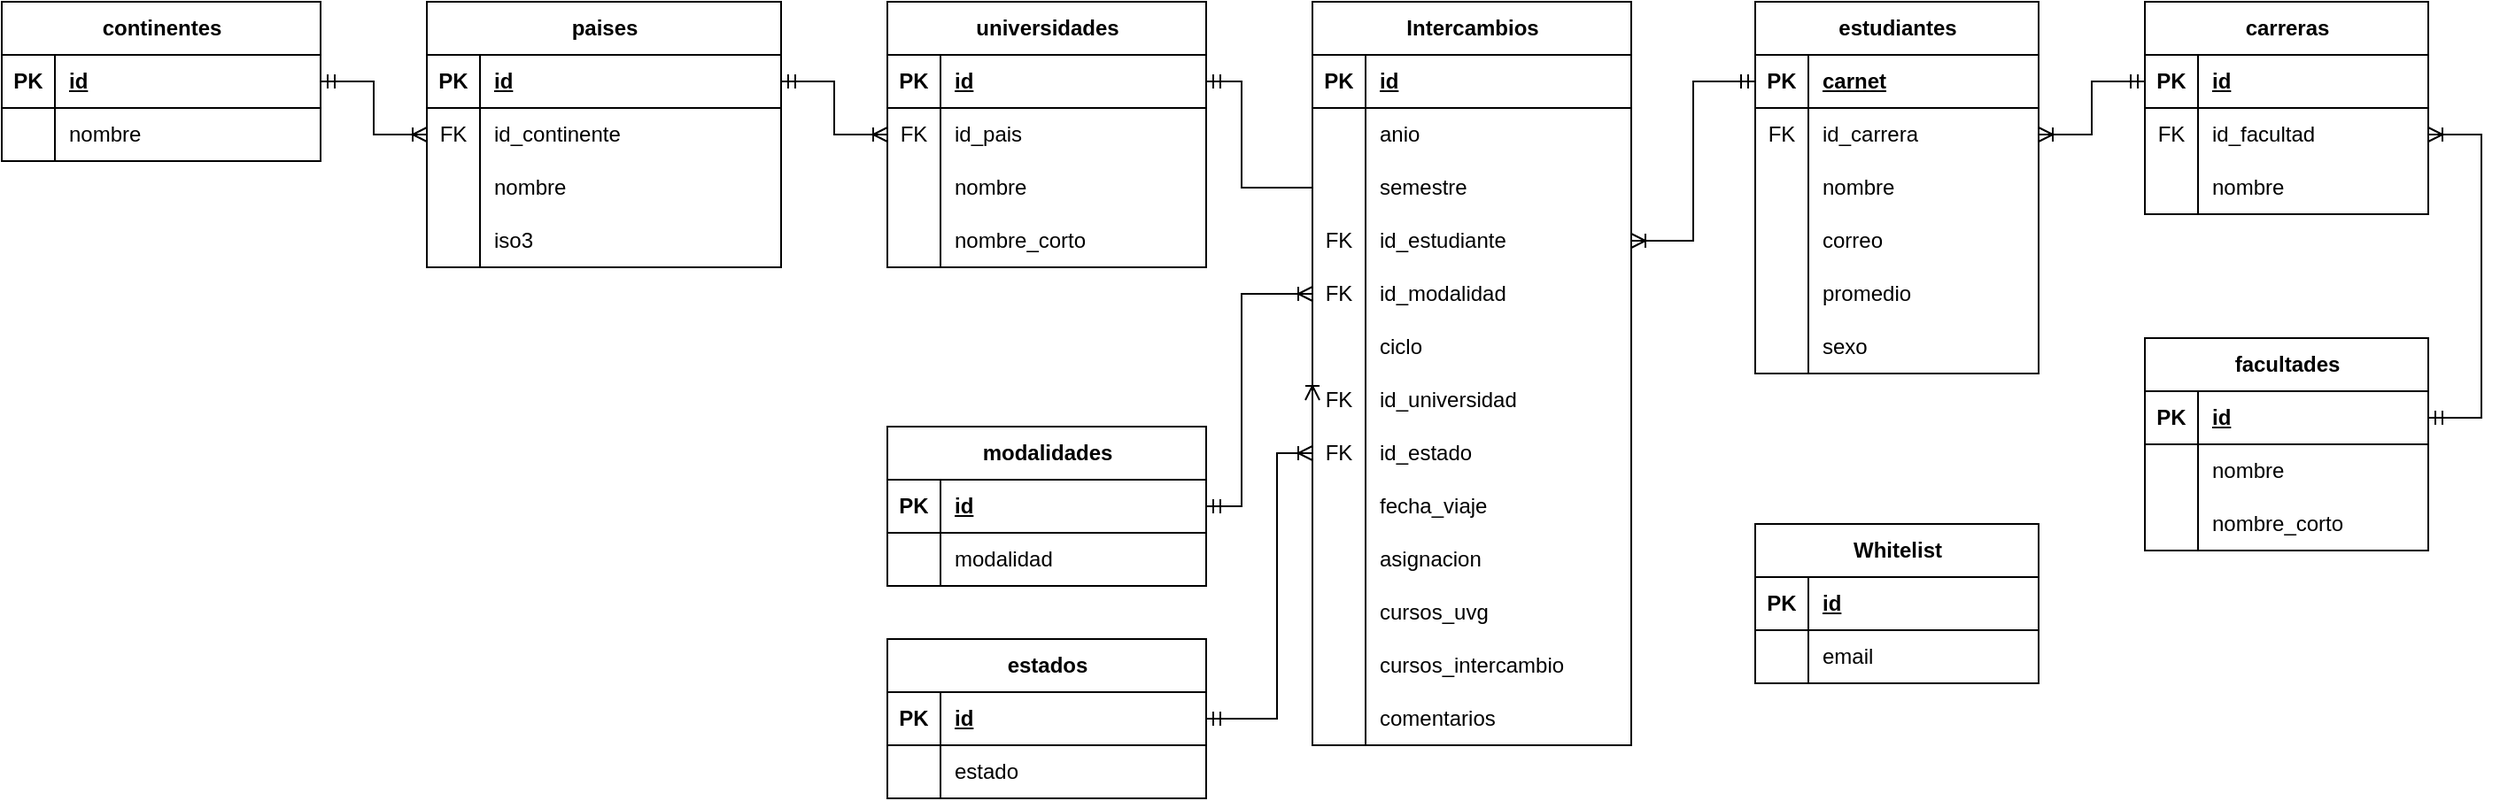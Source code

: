<mxfile version="21.4.0" type="device">
  <diagram name="Page-1" id="utyxypBugzjRF0hpGd2G">
    <mxGraphModel dx="2138" dy="702" grid="1" gridSize="10" guides="1" tooltips="1" connect="1" arrows="1" fold="1" page="1" pageScale="1" pageWidth="827" pageHeight="1169" math="0" shadow="0">
      <root>
        <mxCell id="0" />
        <mxCell id="1" parent="0" />
        <mxCell id="D47rJE5-yh48675zKfKg-1" value="universidades" style="shape=table;startSize=30;container=1;collapsible=1;childLayout=tableLayout;fixedRows=1;rowLines=0;fontStyle=1;align=center;resizeLast=1;html=1;" parent="1" vertex="1">
          <mxGeometry x="360" y="90" width="180" height="150" as="geometry" />
        </mxCell>
        <mxCell id="D47rJE5-yh48675zKfKg-2" value="" style="shape=tableRow;horizontal=0;startSize=0;swimlaneHead=0;swimlaneBody=0;fillColor=none;collapsible=0;dropTarget=0;points=[[0,0.5],[1,0.5]];portConstraint=eastwest;top=0;left=0;right=0;bottom=1;" parent="D47rJE5-yh48675zKfKg-1" vertex="1">
          <mxGeometry y="30" width="180" height="30" as="geometry" />
        </mxCell>
        <mxCell id="D47rJE5-yh48675zKfKg-3" value="PK" style="shape=partialRectangle;connectable=0;fillColor=none;top=0;left=0;bottom=0;right=0;fontStyle=1;overflow=hidden;whiteSpace=wrap;html=1;" parent="D47rJE5-yh48675zKfKg-2" vertex="1">
          <mxGeometry width="30" height="30" as="geometry">
            <mxRectangle width="30" height="30" as="alternateBounds" />
          </mxGeometry>
        </mxCell>
        <mxCell id="D47rJE5-yh48675zKfKg-4" value="id" style="shape=partialRectangle;connectable=0;fillColor=none;top=0;left=0;bottom=0;right=0;align=left;spacingLeft=6;fontStyle=5;overflow=hidden;whiteSpace=wrap;html=1;" parent="D47rJE5-yh48675zKfKg-2" vertex="1">
          <mxGeometry x="30" width="150" height="30" as="geometry">
            <mxRectangle width="150" height="30" as="alternateBounds" />
          </mxGeometry>
        </mxCell>
        <mxCell id="D47rJE5-yh48675zKfKg-5" value="" style="shape=tableRow;horizontal=0;startSize=0;swimlaneHead=0;swimlaneBody=0;fillColor=none;collapsible=0;dropTarget=0;points=[[0,0.5],[1,0.5]];portConstraint=eastwest;top=0;left=0;right=0;bottom=0;" parent="D47rJE5-yh48675zKfKg-1" vertex="1">
          <mxGeometry y="60" width="180" height="30" as="geometry" />
        </mxCell>
        <mxCell id="D47rJE5-yh48675zKfKg-6" value="FK" style="shape=partialRectangle;connectable=0;fillColor=none;top=0;left=0;bottom=0;right=0;editable=1;overflow=hidden;whiteSpace=wrap;html=1;" parent="D47rJE5-yh48675zKfKg-5" vertex="1">
          <mxGeometry width="30" height="30" as="geometry">
            <mxRectangle width="30" height="30" as="alternateBounds" />
          </mxGeometry>
        </mxCell>
        <mxCell id="D47rJE5-yh48675zKfKg-7" value="id_pais" style="shape=partialRectangle;connectable=0;fillColor=none;top=0;left=0;bottom=0;right=0;align=left;spacingLeft=6;overflow=hidden;whiteSpace=wrap;html=1;" parent="D47rJE5-yh48675zKfKg-5" vertex="1">
          <mxGeometry x="30" width="150" height="30" as="geometry">
            <mxRectangle width="150" height="30" as="alternateBounds" />
          </mxGeometry>
        </mxCell>
        <mxCell id="D47rJE5-yh48675zKfKg-8" value="" style="shape=tableRow;horizontal=0;startSize=0;swimlaneHead=0;swimlaneBody=0;fillColor=none;collapsible=0;dropTarget=0;points=[[0,0.5],[1,0.5]];portConstraint=eastwest;top=0;left=0;right=0;bottom=0;" parent="D47rJE5-yh48675zKfKg-1" vertex="1">
          <mxGeometry y="90" width="180" height="30" as="geometry" />
        </mxCell>
        <mxCell id="D47rJE5-yh48675zKfKg-9" value="" style="shape=partialRectangle;connectable=0;fillColor=none;top=0;left=0;bottom=0;right=0;editable=1;overflow=hidden;whiteSpace=wrap;html=1;" parent="D47rJE5-yh48675zKfKg-8" vertex="1">
          <mxGeometry width="30" height="30" as="geometry">
            <mxRectangle width="30" height="30" as="alternateBounds" />
          </mxGeometry>
        </mxCell>
        <mxCell id="D47rJE5-yh48675zKfKg-10" value="nombre" style="shape=partialRectangle;connectable=0;fillColor=none;top=0;left=0;bottom=0;right=0;align=left;spacingLeft=6;overflow=hidden;whiteSpace=wrap;html=1;" parent="D47rJE5-yh48675zKfKg-8" vertex="1">
          <mxGeometry x="30" width="150" height="30" as="geometry">
            <mxRectangle width="150" height="30" as="alternateBounds" />
          </mxGeometry>
        </mxCell>
        <mxCell id="D47rJE5-yh48675zKfKg-127" value="" style="shape=tableRow;horizontal=0;startSize=0;swimlaneHead=0;swimlaneBody=0;fillColor=none;collapsible=0;dropTarget=0;points=[[0,0.5],[1,0.5]];portConstraint=eastwest;top=0;left=0;right=0;bottom=0;" parent="D47rJE5-yh48675zKfKg-1" vertex="1">
          <mxGeometry y="120" width="180" height="30" as="geometry" />
        </mxCell>
        <mxCell id="D47rJE5-yh48675zKfKg-128" value="" style="shape=partialRectangle;connectable=0;fillColor=none;top=0;left=0;bottom=0;right=0;fontStyle=0;overflow=hidden;whiteSpace=wrap;html=1;" parent="D47rJE5-yh48675zKfKg-127" vertex="1">
          <mxGeometry width="30" height="30" as="geometry">
            <mxRectangle width="30" height="30" as="alternateBounds" />
          </mxGeometry>
        </mxCell>
        <mxCell id="D47rJE5-yh48675zKfKg-129" value="nombre_corto" style="shape=partialRectangle;connectable=0;fillColor=none;top=0;left=0;bottom=0;right=0;align=left;spacingLeft=6;fontStyle=0;overflow=hidden;whiteSpace=wrap;html=1;" parent="D47rJE5-yh48675zKfKg-127" vertex="1">
          <mxGeometry x="30" width="150" height="30" as="geometry">
            <mxRectangle width="150" height="30" as="alternateBounds" />
          </mxGeometry>
        </mxCell>
        <mxCell id="D47rJE5-yh48675zKfKg-14" value="estudiantes" style="shape=table;startSize=30;container=1;collapsible=1;childLayout=tableLayout;fixedRows=1;rowLines=0;fontStyle=1;align=center;resizeLast=1;html=1;" parent="1" vertex="1">
          <mxGeometry x="850" y="90" width="160" height="210" as="geometry" />
        </mxCell>
        <mxCell id="D47rJE5-yh48675zKfKg-15" value="" style="shape=tableRow;horizontal=0;startSize=0;swimlaneHead=0;swimlaneBody=0;fillColor=none;collapsible=0;dropTarget=0;points=[[0,0.5],[1,0.5]];portConstraint=eastwest;top=0;left=0;right=0;bottom=1;" parent="D47rJE5-yh48675zKfKg-14" vertex="1">
          <mxGeometry y="30" width="160" height="30" as="geometry" />
        </mxCell>
        <mxCell id="D47rJE5-yh48675zKfKg-16" value="PK" style="shape=partialRectangle;connectable=0;fillColor=none;top=0;left=0;bottom=0;right=0;fontStyle=1;overflow=hidden;whiteSpace=wrap;html=1;" parent="D47rJE5-yh48675zKfKg-15" vertex="1">
          <mxGeometry width="30" height="30" as="geometry">
            <mxRectangle width="30" height="30" as="alternateBounds" />
          </mxGeometry>
        </mxCell>
        <mxCell id="D47rJE5-yh48675zKfKg-17" value="carnet" style="shape=partialRectangle;connectable=0;fillColor=none;top=0;left=0;bottom=0;right=0;align=left;spacingLeft=6;fontStyle=5;overflow=hidden;whiteSpace=wrap;html=1;" parent="D47rJE5-yh48675zKfKg-15" vertex="1">
          <mxGeometry x="30" width="130" height="30" as="geometry">
            <mxRectangle width="130" height="30" as="alternateBounds" />
          </mxGeometry>
        </mxCell>
        <mxCell id="D47rJE5-yh48675zKfKg-167" value="" style="shape=tableRow;horizontal=0;startSize=0;swimlaneHead=0;swimlaneBody=0;fillColor=none;collapsible=0;dropTarget=0;points=[[0,0.5],[1,0.5]];portConstraint=eastwest;top=0;left=0;right=0;bottom=0;" parent="D47rJE5-yh48675zKfKg-14" vertex="1">
          <mxGeometry y="60" width="160" height="30" as="geometry" />
        </mxCell>
        <mxCell id="D47rJE5-yh48675zKfKg-168" value="FK" style="shape=partialRectangle;connectable=0;fillColor=none;top=0;left=0;bottom=0;right=0;fontStyle=0;overflow=hidden;whiteSpace=wrap;html=1;" parent="D47rJE5-yh48675zKfKg-167" vertex="1">
          <mxGeometry width="30" height="30" as="geometry">
            <mxRectangle width="30" height="30" as="alternateBounds" />
          </mxGeometry>
        </mxCell>
        <mxCell id="D47rJE5-yh48675zKfKg-169" value="id_carrera" style="shape=partialRectangle;connectable=0;fillColor=none;top=0;left=0;bottom=0;right=0;align=left;spacingLeft=6;fontStyle=0;overflow=hidden;whiteSpace=wrap;html=1;" parent="D47rJE5-yh48675zKfKg-167" vertex="1">
          <mxGeometry x="30" width="130" height="30" as="geometry">
            <mxRectangle width="130" height="30" as="alternateBounds" />
          </mxGeometry>
        </mxCell>
        <mxCell id="D47rJE5-yh48675zKfKg-18" value="" style="shape=tableRow;horizontal=0;startSize=0;swimlaneHead=0;swimlaneBody=0;fillColor=none;collapsible=0;dropTarget=0;points=[[0,0.5],[1,0.5]];portConstraint=eastwest;top=0;left=0;right=0;bottom=0;" parent="D47rJE5-yh48675zKfKg-14" vertex="1">
          <mxGeometry y="90" width="160" height="30" as="geometry" />
        </mxCell>
        <mxCell id="D47rJE5-yh48675zKfKg-19" value="" style="shape=partialRectangle;connectable=0;fillColor=none;top=0;left=0;bottom=0;right=0;editable=1;overflow=hidden;whiteSpace=wrap;html=1;" parent="D47rJE5-yh48675zKfKg-18" vertex="1">
          <mxGeometry width="30" height="30" as="geometry">
            <mxRectangle width="30" height="30" as="alternateBounds" />
          </mxGeometry>
        </mxCell>
        <mxCell id="D47rJE5-yh48675zKfKg-20" value="nombre" style="shape=partialRectangle;connectable=0;fillColor=none;top=0;left=0;bottom=0;right=0;align=left;spacingLeft=6;overflow=hidden;whiteSpace=wrap;html=1;" parent="D47rJE5-yh48675zKfKg-18" vertex="1">
          <mxGeometry x="30" width="130" height="30" as="geometry">
            <mxRectangle width="130" height="30" as="alternateBounds" />
          </mxGeometry>
        </mxCell>
        <mxCell id="D47rJE5-yh48675zKfKg-21" value="" style="shape=tableRow;horizontal=0;startSize=0;swimlaneHead=0;swimlaneBody=0;fillColor=none;collapsible=0;dropTarget=0;points=[[0,0.5],[1,0.5]];portConstraint=eastwest;top=0;left=0;right=0;bottom=0;" parent="D47rJE5-yh48675zKfKg-14" vertex="1">
          <mxGeometry y="120" width="160" height="30" as="geometry" />
        </mxCell>
        <mxCell id="D47rJE5-yh48675zKfKg-22" value="" style="shape=partialRectangle;connectable=0;fillColor=none;top=0;left=0;bottom=0;right=0;editable=1;overflow=hidden;whiteSpace=wrap;html=1;" parent="D47rJE5-yh48675zKfKg-21" vertex="1">
          <mxGeometry width="30" height="30" as="geometry">
            <mxRectangle width="30" height="30" as="alternateBounds" />
          </mxGeometry>
        </mxCell>
        <mxCell id="D47rJE5-yh48675zKfKg-23" value="correo" style="shape=partialRectangle;connectable=0;fillColor=none;top=0;left=0;bottom=0;right=0;align=left;spacingLeft=6;overflow=hidden;whiteSpace=wrap;html=1;" parent="D47rJE5-yh48675zKfKg-21" vertex="1">
          <mxGeometry x="30" width="130" height="30" as="geometry">
            <mxRectangle width="130" height="30" as="alternateBounds" />
          </mxGeometry>
        </mxCell>
        <mxCell id="D47rJE5-yh48675zKfKg-24" value="" style="shape=tableRow;horizontal=0;startSize=0;swimlaneHead=0;swimlaneBody=0;fillColor=none;collapsible=0;dropTarget=0;points=[[0,0.5],[1,0.5]];portConstraint=eastwest;top=0;left=0;right=0;bottom=0;" parent="D47rJE5-yh48675zKfKg-14" vertex="1">
          <mxGeometry y="150" width="160" height="30" as="geometry" />
        </mxCell>
        <mxCell id="D47rJE5-yh48675zKfKg-25" value="" style="shape=partialRectangle;connectable=0;fillColor=none;top=0;left=0;bottom=0;right=0;editable=1;overflow=hidden;whiteSpace=wrap;html=1;" parent="D47rJE5-yh48675zKfKg-24" vertex="1">
          <mxGeometry width="30" height="30" as="geometry">
            <mxRectangle width="30" height="30" as="alternateBounds" />
          </mxGeometry>
        </mxCell>
        <mxCell id="D47rJE5-yh48675zKfKg-26" value="promedio" style="shape=partialRectangle;connectable=0;fillColor=none;top=0;left=0;bottom=0;right=0;align=left;spacingLeft=6;overflow=hidden;whiteSpace=wrap;html=1;" parent="D47rJE5-yh48675zKfKg-24" vertex="1">
          <mxGeometry x="30" width="130" height="30" as="geometry">
            <mxRectangle width="130" height="30" as="alternateBounds" />
          </mxGeometry>
        </mxCell>
        <mxCell id="D47rJE5-yh48675zKfKg-136" value="" style="shape=tableRow;horizontal=0;startSize=0;swimlaneHead=0;swimlaneBody=0;fillColor=none;collapsible=0;dropTarget=0;points=[[0,0.5],[1,0.5]];portConstraint=eastwest;top=0;left=0;right=0;bottom=0;" parent="D47rJE5-yh48675zKfKg-14" vertex="1">
          <mxGeometry y="180" width="160" height="30" as="geometry" />
        </mxCell>
        <mxCell id="D47rJE5-yh48675zKfKg-137" value="" style="shape=partialRectangle;connectable=0;fillColor=none;top=0;left=0;bottom=0;right=0;fontStyle=0;overflow=hidden;whiteSpace=wrap;html=1;" parent="D47rJE5-yh48675zKfKg-136" vertex="1">
          <mxGeometry width="30" height="30" as="geometry">
            <mxRectangle width="30" height="30" as="alternateBounds" />
          </mxGeometry>
        </mxCell>
        <mxCell id="D47rJE5-yh48675zKfKg-138" value="sexo" style="shape=partialRectangle;connectable=0;fillColor=none;top=0;left=0;bottom=0;right=0;align=left;spacingLeft=6;fontStyle=0;overflow=hidden;whiteSpace=wrap;html=1;" parent="D47rJE5-yh48675zKfKg-136" vertex="1">
          <mxGeometry x="30" width="130" height="30" as="geometry">
            <mxRectangle width="130" height="30" as="alternateBounds" />
          </mxGeometry>
        </mxCell>
        <mxCell id="D47rJE5-yh48675zKfKg-30" value="carreras" style="shape=table;startSize=30;container=1;collapsible=1;childLayout=tableLayout;fixedRows=1;rowLines=0;fontStyle=1;align=center;resizeLast=1;html=1;" parent="1" vertex="1">
          <mxGeometry x="1070" y="90" width="160" height="120" as="geometry" />
        </mxCell>
        <mxCell id="D47rJE5-yh48675zKfKg-31" value="" style="shape=tableRow;horizontal=0;startSize=0;swimlaneHead=0;swimlaneBody=0;fillColor=none;collapsible=0;dropTarget=0;points=[[0,0.5],[1,0.5]];portConstraint=eastwest;top=0;left=0;right=0;bottom=1;" parent="D47rJE5-yh48675zKfKg-30" vertex="1">
          <mxGeometry y="30" width="160" height="30" as="geometry" />
        </mxCell>
        <mxCell id="D47rJE5-yh48675zKfKg-32" value="PK" style="shape=partialRectangle;connectable=0;fillColor=none;top=0;left=0;bottom=0;right=0;fontStyle=1;overflow=hidden;whiteSpace=wrap;html=1;" parent="D47rJE5-yh48675zKfKg-31" vertex="1">
          <mxGeometry width="30" height="30" as="geometry">
            <mxRectangle width="30" height="30" as="alternateBounds" />
          </mxGeometry>
        </mxCell>
        <mxCell id="D47rJE5-yh48675zKfKg-33" value="id" style="shape=partialRectangle;connectable=0;fillColor=none;top=0;left=0;bottom=0;right=0;align=left;spacingLeft=6;fontStyle=5;overflow=hidden;whiteSpace=wrap;html=1;" parent="D47rJE5-yh48675zKfKg-31" vertex="1">
          <mxGeometry x="30" width="130" height="30" as="geometry">
            <mxRectangle width="130" height="30" as="alternateBounds" />
          </mxGeometry>
        </mxCell>
        <mxCell id="D47rJE5-yh48675zKfKg-34" value="" style="shape=tableRow;horizontal=0;startSize=0;swimlaneHead=0;swimlaneBody=0;fillColor=none;collapsible=0;dropTarget=0;points=[[0,0.5],[1,0.5]];portConstraint=eastwest;top=0;left=0;right=0;bottom=0;" parent="D47rJE5-yh48675zKfKg-30" vertex="1">
          <mxGeometry y="60" width="160" height="30" as="geometry" />
        </mxCell>
        <mxCell id="D47rJE5-yh48675zKfKg-35" value="FK" style="shape=partialRectangle;connectable=0;fillColor=none;top=0;left=0;bottom=0;right=0;editable=1;overflow=hidden;whiteSpace=wrap;html=1;" parent="D47rJE5-yh48675zKfKg-34" vertex="1">
          <mxGeometry width="30" height="30" as="geometry">
            <mxRectangle width="30" height="30" as="alternateBounds" />
          </mxGeometry>
        </mxCell>
        <mxCell id="D47rJE5-yh48675zKfKg-36" value="id_facultad" style="shape=partialRectangle;connectable=0;fillColor=none;top=0;left=0;bottom=0;right=0;align=left;spacingLeft=6;overflow=hidden;whiteSpace=wrap;html=1;" parent="D47rJE5-yh48675zKfKg-34" vertex="1">
          <mxGeometry x="30" width="130" height="30" as="geometry">
            <mxRectangle width="130" height="30" as="alternateBounds" />
          </mxGeometry>
        </mxCell>
        <mxCell id="D47rJE5-yh48675zKfKg-37" value="" style="shape=tableRow;horizontal=0;startSize=0;swimlaneHead=0;swimlaneBody=0;fillColor=none;collapsible=0;dropTarget=0;points=[[0,0.5],[1,0.5]];portConstraint=eastwest;top=0;left=0;right=0;bottom=0;" parent="D47rJE5-yh48675zKfKg-30" vertex="1">
          <mxGeometry y="90" width="160" height="30" as="geometry" />
        </mxCell>
        <mxCell id="D47rJE5-yh48675zKfKg-38" value="" style="shape=partialRectangle;connectable=0;fillColor=none;top=0;left=0;bottom=0;right=0;editable=1;overflow=hidden;whiteSpace=wrap;html=1;" parent="D47rJE5-yh48675zKfKg-37" vertex="1">
          <mxGeometry width="30" height="30" as="geometry">
            <mxRectangle width="30" height="30" as="alternateBounds" />
          </mxGeometry>
        </mxCell>
        <mxCell id="D47rJE5-yh48675zKfKg-39" value="nombre" style="shape=partialRectangle;connectable=0;fillColor=none;top=0;left=0;bottom=0;right=0;align=left;spacingLeft=6;overflow=hidden;whiteSpace=wrap;html=1;" parent="D47rJE5-yh48675zKfKg-37" vertex="1">
          <mxGeometry x="30" width="130" height="30" as="geometry">
            <mxRectangle width="130" height="30" as="alternateBounds" />
          </mxGeometry>
        </mxCell>
        <mxCell id="D47rJE5-yh48675zKfKg-43" value="facultades" style="shape=table;startSize=30;container=1;collapsible=1;childLayout=tableLayout;fixedRows=1;rowLines=0;fontStyle=1;align=center;resizeLast=1;html=1;" parent="1" vertex="1">
          <mxGeometry x="1070" y="280" width="160" height="120" as="geometry" />
        </mxCell>
        <mxCell id="D47rJE5-yh48675zKfKg-44" value="" style="shape=tableRow;horizontal=0;startSize=0;swimlaneHead=0;swimlaneBody=0;fillColor=none;collapsible=0;dropTarget=0;points=[[0,0.5],[1,0.5]];portConstraint=eastwest;top=0;left=0;right=0;bottom=1;" parent="D47rJE5-yh48675zKfKg-43" vertex="1">
          <mxGeometry y="30" width="160" height="30" as="geometry" />
        </mxCell>
        <mxCell id="D47rJE5-yh48675zKfKg-45" value="PK" style="shape=partialRectangle;connectable=0;fillColor=none;top=0;left=0;bottom=0;right=0;fontStyle=1;overflow=hidden;whiteSpace=wrap;html=1;" parent="D47rJE5-yh48675zKfKg-44" vertex="1">
          <mxGeometry width="30" height="30" as="geometry">
            <mxRectangle width="30" height="30" as="alternateBounds" />
          </mxGeometry>
        </mxCell>
        <mxCell id="D47rJE5-yh48675zKfKg-46" value="id" style="shape=partialRectangle;connectable=0;fillColor=none;top=0;left=0;bottom=0;right=0;align=left;spacingLeft=6;fontStyle=5;overflow=hidden;whiteSpace=wrap;html=1;" parent="D47rJE5-yh48675zKfKg-44" vertex="1">
          <mxGeometry x="30" width="130" height="30" as="geometry">
            <mxRectangle width="130" height="30" as="alternateBounds" />
          </mxGeometry>
        </mxCell>
        <mxCell id="D47rJE5-yh48675zKfKg-47" value="" style="shape=tableRow;horizontal=0;startSize=0;swimlaneHead=0;swimlaneBody=0;fillColor=none;collapsible=0;dropTarget=0;points=[[0,0.5],[1,0.5]];portConstraint=eastwest;top=0;left=0;right=0;bottom=0;" parent="D47rJE5-yh48675zKfKg-43" vertex="1">
          <mxGeometry y="60" width="160" height="30" as="geometry" />
        </mxCell>
        <mxCell id="D47rJE5-yh48675zKfKg-48" value="" style="shape=partialRectangle;connectable=0;fillColor=none;top=0;left=0;bottom=0;right=0;editable=1;overflow=hidden;whiteSpace=wrap;html=1;" parent="D47rJE5-yh48675zKfKg-47" vertex="1">
          <mxGeometry width="30" height="30" as="geometry">
            <mxRectangle width="30" height="30" as="alternateBounds" />
          </mxGeometry>
        </mxCell>
        <mxCell id="D47rJE5-yh48675zKfKg-49" value="nombre" style="shape=partialRectangle;connectable=0;fillColor=none;top=0;left=0;bottom=0;right=0;align=left;spacingLeft=6;overflow=hidden;whiteSpace=wrap;html=1;" parent="D47rJE5-yh48675zKfKg-47" vertex="1">
          <mxGeometry x="30" width="130" height="30" as="geometry">
            <mxRectangle width="130" height="30" as="alternateBounds" />
          </mxGeometry>
        </mxCell>
        <mxCell id="D47rJE5-yh48675zKfKg-164" value="" style="shape=tableRow;horizontal=0;startSize=0;swimlaneHead=0;swimlaneBody=0;fillColor=none;collapsible=0;dropTarget=0;points=[[0,0.5],[1,0.5]];portConstraint=eastwest;top=0;left=0;right=0;bottom=0;" parent="D47rJE5-yh48675zKfKg-43" vertex="1">
          <mxGeometry y="90" width="160" height="30" as="geometry" />
        </mxCell>
        <mxCell id="D47rJE5-yh48675zKfKg-165" value="" style="shape=partialRectangle;connectable=0;fillColor=none;top=0;left=0;bottom=0;right=0;fontStyle=0;overflow=hidden;whiteSpace=wrap;html=1;" parent="D47rJE5-yh48675zKfKg-164" vertex="1">
          <mxGeometry width="30" height="30" as="geometry">
            <mxRectangle width="30" height="30" as="alternateBounds" />
          </mxGeometry>
        </mxCell>
        <mxCell id="D47rJE5-yh48675zKfKg-166" value="nombre_corto" style="shape=partialRectangle;connectable=0;fillColor=none;top=0;left=0;bottom=0;right=0;align=left;spacingLeft=6;fontStyle=0;overflow=hidden;whiteSpace=wrap;html=1;" parent="D47rJE5-yh48675zKfKg-164" vertex="1">
          <mxGeometry x="30" width="130" height="30" as="geometry">
            <mxRectangle width="130" height="30" as="alternateBounds" />
          </mxGeometry>
        </mxCell>
        <mxCell id="D47rJE5-yh48675zKfKg-56" value="paises" style="shape=table;startSize=30;container=1;collapsible=1;childLayout=tableLayout;fixedRows=1;rowLines=0;fontStyle=1;align=center;resizeLast=1;html=1;" parent="1" vertex="1">
          <mxGeometry x="100" y="90" width="200" height="150" as="geometry" />
        </mxCell>
        <mxCell id="D47rJE5-yh48675zKfKg-57" value="" style="shape=tableRow;horizontal=0;startSize=0;swimlaneHead=0;swimlaneBody=0;fillColor=none;collapsible=0;dropTarget=0;points=[[0,0.5],[1,0.5]];portConstraint=eastwest;top=0;left=0;right=0;bottom=1;" parent="D47rJE5-yh48675zKfKg-56" vertex="1">
          <mxGeometry y="30" width="200" height="30" as="geometry" />
        </mxCell>
        <mxCell id="D47rJE5-yh48675zKfKg-58" value="PK" style="shape=partialRectangle;connectable=0;fillColor=none;top=0;left=0;bottom=0;right=0;fontStyle=1;overflow=hidden;whiteSpace=wrap;html=1;" parent="D47rJE5-yh48675zKfKg-57" vertex="1">
          <mxGeometry width="30" height="30" as="geometry">
            <mxRectangle width="30" height="30" as="alternateBounds" />
          </mxGeometry>
        </mxCell>
        <mxCell id="D47rJE5-yh48675zKfKg-59" value="id" style="shape=partialRectangle;connectable=0;fillColor=none;top=0;left=0;bottom=0;right=0;align=left;spacingLeft=6;fontStyle=5;overflow=hidden;whiteSpace=wrap;html=1;" parent="D47rJE5-yh48675zKfKg-57" vertex="1">
          <mxGeometry x="30" width="170" height="30" as="geometry">
            <mxRectangle width="170" height="30" as="alternateBounds" />
          </mxGeometry>
        </mxCell>
        <mxCell id="D47rJE5-yh48675zKfKg-60" value="" style="shape=tableRow;horizontal=0;startSize=0;swimlaneHead=0;swimlaneBody=0;fillColor=none;collapsible=0;dropTarget=0;points=[[0,0.5],[1,0.5]];portConstraint=eastwest;top=0;left=0;right=0;bottom=0;" parent="D47rJE5-yh48675zKfKg-56" vertex="1">
          <mxGeometry y="60" width="200" height="30" as="geometry" />
        </mxCell>
        <mxCell id="D47rJE5-yh48675zKfKg-61" value="FK" style="shape=partialRectangle;connectable=0;fillColor=none;top=0;left=0;bottom=0;right=0;editable=1;overflow=hidden;whiteSpace=wrap;html=1;" parent="D47rJE5-yh48675zKfKg-60" vertex="1">
          <mxGeometry width="30" height="30" as="geometry">
            <mxRectangle width="30" height="30" as="alternateBounds" />
          </mxGeometry>
        </mxCell>
        <mxCell id="D47rJE5-yh48675zKfKg-62" value="id_continente" style="shape=partialRectangle;connectable=0;fillColor=none;top=0;left=0;bottom=0;right=0;align=left;spacingLeft=6;overflow=hidden;whiteSpace=wrap;html=1;" parent="D47rJE5-yh48675zKfKg-60" vertex="1">
          <mxGeometry x="30" width="170" height="30" as="geometry">
            <mxRectangle width="170" height="30" as="alternateBounds" />
          </mxGeometry>
        </mxCell>
        <mxCell id="D47rJE5-yh48675zKfKg-63" value="" style="shape=tableRow;horizontal=0;startSize=0;swimlaneHead=0;swimlaneBody=0;fillColor=none;collapsible=0;dropTarget=0;points=[[0,0.5],[1,0.5]];portConstraint=eastwest;top=0;left=0;right=0;bottom=0;" parent="D47rJE5-yh48675zKfKg-56" vertex="1">
          <mxGeometry y="90" width="200" height="30" as="geometry" />
        </mxCell>
        <mxCell id="D47rJE5-yh48675zKfKg-64" value="" style="shape=partialRectangle;connectable=0;fillColor=none;top=0;left=0;bottom=0;right=0;editable=1;overflow=hidden;whiteSpace=wrap;html=1;" parent="D47rJE5-yh48675zKfKg-63" vertex="1">
          <mxGeometry width="30" height="30" as="geometry">
            <mxRectangle width="30" height="30" as="alternateBounds" />
          </mxGeometry>
        </mxCell>
        <mxCell id="D47rJE5-yh48675zKfKg-65" value="nombre" style="shape=partialRectangle;connectable=0;fillColor=none;top=0;left=0;bottom=0;right=0;align=left;spacingLeft=6;overflow=hidden;whiteSpace=wrap;html=1;" parent="D47rJE5-yh48675zKfKg-63" vertex="1">
          <mxGeometry x="30" width="170" height="30" as="geometry">
            <mxRectangle width="170" height="30" as="alternateBounds" />
          </mxGeometry>
        </mxCell>
        <mxCell id="-y007cniUahJyIt_lA3j-1" value="" style="shape=tableRow;horizontal=0;startSize=0;swimlaneHead=0;swimlaneBody=0;fillColor=none;collapsible=0;dropTarget=0;points=[[0,0.5],[1,0.5]];portConstraint=eastwest;top=0;left=0;right=0;bottom=0;" parent="D47rJE5-yh48675zKfKg-56" vertex="1">
          <mxGeometry y="120" width="200" height="30" as="geometry" />
        </mxCell>
        <mxCell id="-y007cniUahJyIt_lA3j-2" value="" style="shape=partialRectangle;connectable=0;fillColor=none;top=0;left=0;bottom=0;right=0;fontStyle=0;overflow=hidden;whiteSpace=wrap;html=1;" parent="-y007cniUahJyIt_lA3j-1" vertex="1">
          <mxGeometry width="30" height="30" as="geometry">
            <mxRectangle width="30" height="30" as="alternateBounds" />
          </mxGeometry>
        </mxCell>
        <mxCell id="-y007cniUahJyIt_lA3j-3" value="iso3" style="shape=partialRectangle;connectable=0;fillColor=none;top=0;left=0;bottom=0;right=0;align=left;spacingLeft=6;fontStyle=0;overflow=hidden;whiteSpace=wrap;html=1;" parent="-y007cniUahJyIt_lA3j-1" vertex="1">
          <mxGeometry x="30" width="170" height="30" as="geometry">
            <mxRectangle width="170" height="30" as="alternateBounds" />
          </mxGeometry>
        </mxCell>
        <mxCell id="D47rJE5-yh48675zKfKg-69" value="continentes" style="shape=table;startSize=30;container=1;collapsible=1;childLayout=tableLayout;fixedRows=1;rowLines=0;fontStyle=1;align=center;resizeLast=1;html=1;" parent="1" vertex="1">
          <mxGeometry x="-140" y="90" width="180" height="90" as="geometry" />
        </mxCell>
        <mxCell id="D47rJE5-yh48675zKfKg-70" value="" style="shape=tableRow;horizontal=0;startSize=0;swimlaneHead=0;swimlaneBody=0;fillColor=none;collapsible=0;dropTarget=0;points=[[0,0.5],[1,0.5]];portConstraint=eastwest;top=0;left=0;right=0;bottom=1;" parent="D47rJE5-yh48675zKfKg-69" vertex="1">
          <mxGeometry y="30" width="180" height="30" as="geometry" />
        </mxCell>
        <mxCell id="D47rJE5-yh48675zKfKg-71" value="PK" style="shape=partialRectangle;connectable=0;fillColor=none;top=0;left=0;bottom=0;right=0;fontStyle=1;overflow=hidden;whiteSpace=wrap;html=1;" parent="D47rJE5-yh48675zKfKg-70" vertex="1">
          <mxGeometry width="30" height="30" as="geometry">
            <mxRectangle width="30" height="30" as="alternateBounds" />
          </mxGeometry>
        </mxCell>
        <mxCell id="D47rJE5-yh48675zKfKg-72" value="id" style="shape=partialRectangle;connectable=0;fillColor=none;top=0;left=0;bottom=0;right=0;align=left;spacingLeft=6;fontStyle=5;overflow=hidden;whiteSpace=wrap;html=1;" parent="D47rJE5-yh48675zKfKg-70" vertex="1">
          <mxGeometry x="30" width="150" height="30" as="geometry">
            <mxRectangle width="150" height="30" as="alternateBounds" />
          </mxGeometry>
        </mxCell>
        <mxCell id="D47rJE5-yh48675zKfKg-73" value="" style="shape=tableRow;horizontal=0;startSize=0;swimlaneHead=0;swimlaneBody=0;fillColor=none;collapsible=0;dropTarget=0;points=[[0,0.5],[1,0.5]];portConstraint=eastwest;top=0;left=0;right=0;bottom=0;" parent="D47rJE5-yh48675zKfKg-69" vertex="1">
          <mxGeometry y="60" width="180" height="30" as="geometry" />
        </mxCell>
        <mxCell id="D47rJE5-yh48675zKfKg-74" value="" style="shape=partialRectangle;connectable=0;fillColor=none;top=0;left=0;bottom=0;right=0;editable=1;overflow=hidden;whiteSpace=wrap;html=1;" parent="D47rJE5-yh48675zKfKg-73" vertex="1">
          <mxGeometry width="30" height="30" as="geometry">
            <mxRectangle width="30" height="30" as="alternateBounds" />
          </mxGeometry>
        </mxCell>
        <mxCell id="D47rJE5-yh48675zKfKg-75" value="nombre" style="shape=partialRectangle;connectable=0;fillColor=none;top=0;left=0;bottom=0;right=0;align=left;spacingLeft=6;overflow=hidden;whiteSpace=wrap;html=1;" parent="D47rJE5-yh48675zKfKg-73" vertex="1">
          <mxGeometry x="30" width="150" height="30" as="geometry">
            <mxRectangle width="150" height="30" as="alternateBounds" />
          </mxGeometry>
        </mxCell>
        <mxCell id="D47rJE5-yh48675zKfKg-83" value="" style="edgeStyle=entityRelationEdgeStyle;fontSize=12;html=1;endArrow=ERoneToMany;startArrow=ERmandOne;rounded=0;entryX=0;entryY=0.5;entryDx=0;entryDy=0;exitX=1;exitY=0.5;exitDx=0;exitDy=0;" parent="1" source="D47rJE5-yh48675zKfKg-70" target="D47rJE5-yh48675zKfKg-60" edge="1">
          <mxGeometry width="100" height="100" relative="1" as="geometry">
            <mxPoint x="180" y="360" as="sourcePoint" />
            <mxPoint x="280" y="260" as="targetPoint" />
          </mxGeometry>
        </mxCell>
        <mxCell id="D47rJE5-yh48675zKfKg-84" value="" style="edgeStyle=entityRelationEdgeStyle;fontSize=12;html=1;endArrow=ERoneToMany;startArrow=ERmandOne;rounded=0;entryX=0;entryY=0.5;entryDx=0;entryDy=0;exitX=1;exitY=0.5;exitDx=0;exitDy=0;" parent="1" source="D47rJE5-yh48675zKfKg-57" target="D47rJE5-yh48675zKfKg-5" edge="1">
          <mxGeometry width="100" height="100" relative="1" as="geometry">
            <mxPoint x="340" y="290" as="sourcePoint" />
            <mxPoint x="380" y="250" as="targetPoint" />
          </mxGeometry>
        </mxCell>
        <mxCell id="D47rJE5-yh48675zKfKg-85" value="" style="edgeStyle=entityRelationEdgeStyle;fontSize=12;html=1;endArrow=ERoneToMany;startArrow=ERmandOne;rounded=0;entryX=1;entryY=0.5;entryDx=0;entryDy=0;exitX=1;exitY=0.5;exitDx=0;exitDy=0;" parent="1" source="D47rJE5-yh48675zKfKg-44" target="D47rJE5-yh48675zKfKg-34" edge="1">
          <mxGeometry width="100" height="100" relative="1" as="geometry">
            <mxPoint x="1290" y="550" as="sourcePoint" />
            <mxPoint x="1390" y="450" as="targetPoint" />
          </mxGeometry>
        </mxCell>
        <mxCell id="D47rJE5-yh48675zKfKg-86" value="" style="edgeStyle=entityRelationEdgeStyle;fontSize=12;html=1;endArrow=ERoneToMany;startArrow=ERmandOne;rounded=0;entryX=1;entryY=0.5;entryDx=0;entryDy=0;exitX=0;exitY=0.5;exitDx=0;exitDy=0;" parent="1" source="D47rJE5-yh48675zKfKg-31" target="D47rJE5-yh48675zKfKg-167" edge="1">
          <mxGeometry width="100" height="100" relative="1" as="geometry">
            <mxPoint x="1020" y="580" as="sourcePoint" />
            <mxPoint x="1170" y="480" as="targetPoint" />
          </mxGeometry>
        </mxCell>
        <mxCell id="D47rJE5-yh48675zKfKg-87" value="Intercambios" style="shape=table;startSize=30;container=1;collapsible=1;childLayout=tableLayout;fixedRows=1;rowLines=0;fontStyle=1;align=center;resizeLast=1;html=1;" parent="1" vertex="1">
          <mxGeometry x="600" y="90" width="180" height="420" as="geometry" />
        </mxCell>
        <mxCell id="D47rJE5-yh48675zKfKg-88" value="" style="shape=tableRow;horizontal=0;startSize=0;swimlaneHead=0;swimlaneBody=0;fillColor=none;collapsible=0;dropTarget=0;points=[[0,0.5],[1,0.5]];portConstraint=eastwest;top=0;left=0;right=0;bottom=1;" parent="D47rJE5-yh48675zKfKg-87" vertex="1">
          <mxGeometry y="30" width="180" height="30" as="geometry" />
        </mxCell>
        <mxCell id="D47rJE5-yh48675zKfKg-89" value="PK" style="shape=partialRectangle;connectable=0;fillColor=none;top=0;left=0;bottom=0;right=0;fontStyle=1;overflow=hidden;whiteSpace=wrap;html=1;" parent="D47rJE5-yh48675zKfKg-88" vertex="1">
          <mxGeometry width="30" height="30" as="geometry">
            <mxRectangle width="30" height="30" as="alternateBounds" />
          </mxGeometry>
        </mxCell>
        <mxCell id="D47rJE5-yh48675zKfKg-90" value="id" style="shape=partialRectangle;connectable=0;fillColor=none;top=0;left=0;bottom=0;right=0;align=left;spacingLeft=6;fontStyle=5;overflow=hidden;whiteSpace=wrap;html=1;" parent="D47rJE5-yh48675zKfKg-88" vertex="1">
          <mxGeometry x="30" width="150" height="30" as="geometry">
            <mxRectangle width="150" height="30" as="alternateBounds" />
          </mxGeometry>
        </mxCell>
        <mxCell id="D47rJE5-yh48675zKfKg-133" value="" style="shape=tableRow;horizontal=0;startSize=0;swimlaneHead=0;swimlaneBody=0;fillColor=none;collapsible=0;dropTarget=0;points=[[0,0.5],[1,0.5]];portConstraint=eastwest;top=0;left=0;right=0;bottom=0;" parent="D47rJE5-yh48675zKfKg-87" vertex="1">
          <mxGeometry y="60" width="180" height="30" as="geometry" />
        </mxCell>
        <mxCell id="D47rJE5-yh48675zKfKg-134" value="" style="shape=partialRectangle;connectable=0;fillColor=none;top=0;left=0;bottom=0;right=0;fontStyle=0;overflow=hidden;whiteSpace=wrap;html=1;" parent="D47rJE5-yh48675zKfKg-133" vertex="1">
          <mxGeometry width="30" height="30" as="geometry">
            <mxRectangle width="30" height="30" as="alternateBounds" />
          </mxGeometry>
        </mxCell>
        <mxCell id="D47rJE5-yh48675zKfKg-135" value="anio" style="shape=partialRectangle;connectable=0;fillColor=none;top=0;left=0;bottom=0;right=0;align=left;spacingLeft=6;fontStyle=0;overflow=hidden;whiteSpace=wrap;html=1;" parent="D47rJE5-yh48675zKfKg-133" vertex="1">
          <mxGeometry x="30" width="150" height="30" as="geometry">
            <mxRectangle width="150" height="30" as="alternateBounds" />
          </mxGeometry>
        </mxCell>
        <mxCell id="D47rJE5-yh48675zKfKg-130" value="" style="shape=tableRow;horizontal=0;startSize=0;swimlaneHead=0;swimlaneBody=0;fillColor=none;collapsible=0;dropTarget=0;points=[[0,0.5],[1,0.5]];portConstraint=eastwest;top=0;left=0;right=0;bottom=0;" parent="D47rJE5-yh48675zKfKg-87" vertex="1">
          <mxGeometry y="90" width="180" height="30" as="geometry" />
        </mxCell>
        <mxCell id="D47rJE5-yh48675zKfKg-131" value="" style="shape=partialRectangle;connectable=0;fillColor=none;top=0;left=0;bottom=0;right=0;fontStyle=0;overflow=hidden;whiteSpace=wrap;html=1;" parent="D47rJE5-yh48675zKfKg-130" vertex="1">
          <mxGeometry width="30" height="30" as="geometry">
            <mxRectangle width="30" height="30" as="alternateBounds" />
          </mxGeometry>
        </mxCell>
        <mxCell id="D47rJE5-yh48675zKfKg-132" value="semestre" style="shape=partialRectangle;connectable=0;fillColor=none;top=0;left=0;bottom=0;right=0;align=left;spacingLeft=6;fontStyle=0;overflow=hidden;whiteSpace=wrap;html=1;" parent="D47rJE5-yh48675zKfKg-130" vertex="1">
          <mxGeometry x="30" width="150" height="30" as="geometry">
            <mxRectangle width="150" height="30" as="alternateBounds" />
          </mxGeometry>
        </mxCell>
        <mxCell id="D47rJE5-yh48675zKfKg-91" value="" style="shape=tableRow;horizontal=0;startSize=0;swimlaneHead=0;swimlaneBody=0;fillColor=none;collapsible=0;dropTarget=0;points=[[0,0.5],[1,0.5]];portConstraint=eastwest;top=0;left=0;right=0;bottom=0;" parent="D47rJE5-yh48675zKfKg-87" vertex="1">
          <mxGeometry y="120" width="180" height="30" as="geometry" />
        </mxCell>
        <mxCell id="D47rJE5-yh48675zKfKg-92" value="FK" style="shape=partialRectangle;connectable=0;fillColor=none;top=0;left=0;bottom=0;right=0;editable=1;overflow=hidden;whiteSpace=wrap;html=1;" parent="D47rJE5-yh48675zKfKg-91" vertex="1">
          <mxGeometry width="30" height="30" as="geometry">
            <mxRectangle width="30" height="30" as="alternateBounds" />
          </mxGeometry>
        </mxCell>
        <mxCell id="D47rJE5-yh48675zKfKg-93" value="id_estudiante" style="shape=partialRectangle;connectable=0;fillColor=none;top=0;left=0;bottom=0;right=0;align=left;spacingLeft=6;overflow=hidden;whiteSpace=wrap;html=1;" parent="D47rJE5-yh48675zKfKg-91" vertex="1">
          <mxGeometry x="30" width="150" height="30" as="geometry">
            <mxRectangle width="150" height="30" as="alternateBounds" />
          </mxGeometry>
        </mxCell>
        <mxCell id="D47rJE5-yh48675zKfKg-152" value="" style="shape=tableRow;horizontal=0;startSize=0;swimlaneHead=0;swimlaneBody=0;fillColor=none;collapsible=0;dropTarget=0;points=[[0,0.5],[1,0.5]];portConstraint=eastwest;top=0;left=0;right=0;bottom=0;" parent="D47rJE5-yh48675zKfKg-87" vertex="1">
          <mxGeometry y="150" width="180" height="30" as="geometry" />
        </mxCell>
        <mxCell id="D47rJE5-yh48675zKfKg-153" value="FK" style="shape=partialRectangle;connectable=0;fillColor=none;top=0;left=0;bottom=0;right=0;fontStyle=0;overflow=hidden;whiteSpace=wrap;html=1;" parent="D47rJE5-yh48675zKfKg-152" vertex="1">
          <mxGeometry width="30" height="30" as="geometry">
            <mxRectangle width="30" height="30" as="alternateBounds" />
          </mxGeometry>
        </mxCell>
        <mxCell id="D47rJE5-yh48675zKfKg-154" value="id_modalidad" style="shape=partialRectangle;connectable=0;fillColor=none;top=0;left=0;bottom=0;right=0;align=left;spacingLeft=6;fontStyle=0;overflow=hidden;whiteSpace=wrap;html=1;" parent="D47rJE5-yh48675zKfKg-152" vertex="1">
          <mxGeometry x="30" width="150" height="30" as="geometry">
            <mxRectangle width="150" height="30" as="alternateBounds" />
          </mxGeometry>
        </mxCell>
        <mxCell id="D47rJE5-yh48675zKfKg-97" value="" style="shape=tableRow;horizontal=0;startSize=0;swimlaneHead=0;swimlaneBody=0;fillColor=none;collapsible=0;dropTarget=0;points=[[0,0.5],[1,0.5]];portConstraint=eastwest;top=0;left=0;right=0;bottom=0;" parent="D47rJE5-yh48675zKfKg-87" vertex="1">
          <mxGeometry y="180" width="180" height="30" as="geometry" />
        </mxCell>
        <mxCell id="D47rJE5-yh48675zKfKg-98" value="" style="shape=partialRectangle;connectable=0;fillColor=none;top=0;left=0;bottom=0;right=0;editable=1;overflow=hidden;whiteSpace=wrap;html=1;" parent="D47rJE5-yh48675zKfKg-97" vertex="1">
          <mxGeometry width="30" height="30" as="geometry">
            <mxRectangle width="30" height="30" as="alternateBounds" />
          </mxGeometry>
        </mxCell>
        <mxCell id="D47rJE5-yh48675zKfKg-99" value="ciclo" style="shape=partialRectangle;connectable=0;fillColor=none;top=0;left=0;bottom=0;right=0;align=left;spacingLeft=6;overflow=hidden;whiteSpace=wrap;html=1;" parent="D47rJE5-yh48675zKfKg-97" vertex="1">
          <mxGeometry x="30" width="150" height="30" as="geometry">
            <mxRectangle width="150" height="30" as="alternateBounds" />
          </mxGeometry>
        </mxCell>
        <mxCell id="D47rJE5-yh48675zKfKg-94" value="" style="shape=tableRow;horizontal=0;startSize=0;swimlaneHead=0;swimlaneBody=0;fillColor=none;collapsible=0;dropTarget=0;points=[[0,0.5],[1,0.5]];portConstraint=eastwest;top=0;left=0;right=0;bottom=0;" parent="D47rJE5-yh48675zKfKg-87" vertex="1">
          <mxGeometry y="210" width="180" height="30" as="geometry" />
        </mxCell>
        <mxCell id="D47rJE5-yh48675zKfKg-95" value="FK" style="shape=partialRectangle;connectable=0;fillColor=none;top=0;left=0;bottom=0;right=0;editable=1;overflow=hidden;whiteSpace=wrap;html=1;" parent="D47rJE5-yh48675zKfKg-94" vertex="1">
          <mxGeometry width="30" height="30" as="geometry">
            <mxRectangle width="30" height="30" as="alternateBounds" />
          </mxGeometry>
        </mxCell>
        <mxCell id="D47rJE5-yh48675zKfKg-96" value="id_universidad" style="shape=partialRectangle;connectable=0;fillColor=none;top=0;left=0;bottom=0;right=0;align=left;spacingLeft=6;overflow=hidden;whiteSpace=wrap;html=1;" parent="D47rJE5-yh48675zKfKg-94" vertex="1">
          <mxGeometry x="30" width="150" height="30" as="geometry">
            <mxRectangle width="150" height="30" as="alternateBounds" />
          </mxGeometry>
        </mxCell>
        <mxCell id="D47rJE5-yh48675zKfKg-124" value="" style="shape=tableRow;horizontal=0;startSize=0;swimlaneHead=0;swimlaneBody=0;fillColor=none;collapsible=0;dropTarget=0;points=[[0,0.5],[1,0.5]];portConstraint=eastwest;top=0;left=0;right=0;bottom=0;" parent="D47rJE5-yh48675zKfKg-87" vertex="1">
          <mxGeometry y="240" width="180" height="30" as="geometry" />
        </mxCell>
        <mxCell id="D47rJE5-yh48675zKfKg-125" value="FK" style="shape=partialRectangle;connectable=0;fillColor=none;top=0;left=0;bottom=0;right=0;fontStyle=0;overflow=hidden;whiteSpace=wrap;html=1;" parent="D47rJE5-yh48675zKfKg-124" vertex="1">
          <mxGeometry width="30" height="30" as="geometry">
            <mxRectangle width="30" height="30" as="alternateBounds" />
          </mxGeometry>
        </mxCell>
        <mxCell id="D47rJE5-yh48675zKfKg-126" value="id_estado" style="shape=partialRectangle;connectable=0;fillColor=none;top=0;left=0;bottom=0;right=0;align=left;spacingLeft=6;fontStyle=0;overflow=hidden;whiteSpace=wrap;html=1;" parent="D47rJE5-yh48675zKfKg-124" vertex="1">
          <mxGeometry x="30" width="150" height="30" as="geometry">
            <mxRectangle width="150" height="30" as="alternateBounds" />
          </mxGeometry>
        </mxCell>
        <mxCell id="D47rJE5-yh48675zKfKg-155" value="" style="shape=tableRow;horizontal=0;startSize=0;swimlaneHead=0;swimlaneBody=0;fillColor=none;collapsible=0;dropTarget=0;points=[[0,0.5],[1,0.5]];portConstraint=eastwest;top=0;left=0;right=0;bottom=0;" parent="D47rJE5-yh48675zKfKg-87" vertex="1">
          <mxGeometry y="270" width="180" height="30" as="geometry" />
        </mxCell>
        <mxCell id="D47rJE5-yh48675zKfKg-156" value="" style="shape=partialRectangle;connectable=0;fillColor=none;top=0;left=0;bottom=0;right=0;fontStyle=0;overflow=hidden;whiteSpace=wrap;html=1;" parent="D47rJE5-yh48675zKfKg-155" vertex="1">
          <mxGeometry width="30" height="30" as="geometry">
            <mxRectangle width="30" height="30" as="alternateBounds" />
          </mxGeometry>
        </mxCell>
        <mxCell id="D47rJE5-yh48675zKfKg-157" value="fecha_viaje" style="shape=partialRectangle;connectable=0;fillColor=none;top=0;left=0;bottom=0;right=0;align=left;spacingLeft=6;fontStyle=0;overflow=hidden;whiteSpace=wrap;html=1;" parent="D47rJE5-yh48675zKfKg-155" vertex="1">
          <mxGeometry x="30" width="150" height="30" as="geometry">
            <mxRectangle width="150" height="30" as="alternateBounds" />
          </mxGeometry>
        </mxCell>
        <mxCell id="D47rJE5-yh48675zKfKg-158" value="" style="shape=tableRow;horizontal=0;startSize=0;swimlaneHead=0;swimlaneBody=0;fillColor=none;collapsible=0;dropTarget=0;points=[[0,0.5],[1,0.5]];portConstraint=eastwest;top=0;left=0;right=0;bottom=0;" parent="D47rJE5-yh48675zKfKg-87" vertex="1">
          <mxGeometry y="300" width="180" height="30" as="geometry" />
        </mxCell>
        <mxCell id="D47rJE5-yh48675zKfKg-159" value="" style="shape=partialRectangle;connectable=0;fillColor=none;top=0;left=0;bottom=0;right=0;fontStyle=0;overflow=hidden;whiteSpace=wrap;html=1;" parent="D47rJE5-yh48675zKfKg-158" vertex="1">
          <mxGeometry width="30" height="30" as="geometry">
            <mxRectangle width="30" height="30" as="alternateBounds" />
          </mxGeometry>
        </mxCell>
        <mxCell id="D47rJE5-yh48675zKfKg-160" value="asignacion" style="shape=partialRectangle;connectable=0;fillColor=none;top=0;left=0;bottom=0;right=0;align=left;spacingLeft=6;fontStyle=0;overflow=hidden;whiteSpace=wrap;html=1;" parent="D47rJE5-yh48675zKfKg-158" vertex="1">
          <mxGeometry x="30" width="150" height="30" as="geometry">
            <mxRectangle width="150" height="30" as="alternateBounds" />
          </mxGeometry>
        </mxCell>
        <mxCell id="D47rJE5-yh48675zKfKg-161" value="" style="shape=tableRow;horizontal=0;startSize=0;swimlaneHead=0;swimlaneBody=0;fillColor=none;collapsible=0;dropTarget=0;points=[[0,0.5],[1,0.5]];portConstraint=eastwest;top=0;left=0;right=0;bottom=0;" parent="D47rJE5-yh48675zKfKg-87" vertex="1">
          <mxGeometry y="330" width="180" height="30" as="geometry" />
        </mxCell>
        <mxCell id="D47rJE5-yh48675zKfKg-162" value="" style="shape=partialRectangle;connectable=0;fillColor=none;top=0;left=0;bottom=0;right=0;fontStyle=0;overflow=hidden;whiteSpace=wrap;html=1;" parent="D47rJE5-yh48675zKfKg-161" vertex="1">
          <mxGeometry width="30" height="30" as="geometry">
            <mxRectangle width="30" height="30" as="alternateBounds" />
          </mxGeometry>
        </mxCell>
        <mxCell id="D47rJE5-yh48675zKfKg-163" value="cursos_uvg" style="shape=partialRectangle;connectable=0;fillColor=none;top=0;left=0;bottom=0;right=0;align=left;spacingLeft=6;fontStyle=0;overflow=hidden;whiteSpace=wrap;html=1;" parent="D47rJE5-yh48675zKfKg-161" vertex="1">
          <mxGeometry x="30" width="150" height="30" as="geometry">
            <mxRectangle width="150" height="30" as="alternateBounds" />
          </mxGeometry>
        </mxCell>
        <mxCell id="Qb1eecXFHXWYKUMmzJU--1" value="" style="shape=tableRow;horizontal=0;startSize=0;swimlaneHead=0;swimlaneBody=0;fillColor=none;collapsible=0;dropTarget=0;points=[[0,0.5],[1,0.5]];portConstraint=eastwest;top=0;left=0;right=0;bottom=0;" vertex="1" parent="D47rJE5-yh48675zKfKg-87">
          <mxGeometry y="360" width="180" height="30" as="geometry" />
        </mxCell>
        <mxCell id="Qb1eecXFHXWYKUMmzJU--2" value="" style="shape=partialRectangle;connectable=0;fillColor=none;top=0;left=0;bottom=0;right=0;fontStyle=0;overflow=hidden;whiteSpace=wrap;html=1;" vertex="1" parent="Qb1eecXFHXWYKUMmzJU--1">
          <mxGeometry width="30" height="30" as="geometry">
            <mxRectangle width="30" height="30" as="alternateBounds" />
          </mxGeometry>
        </mxCell>
        <mxCell id="Qb1eecXFHXWYKUMmzJU--3" value="cursos_intercambio" style="shape=partialRectangle;connectable=0;fillColor=none;top=0;left=0;bottom=0;right=0;align=left;spacingLeft=6;fontStyle=0;overflow=hidden;whiteSpace=wrap;html=1;" vertex="1" parent="Qb1eecXFHXWYKUMmzJU--1">
          <mxGeometry x="30" width="150" height="30" as="geometry">
            <mxRectangle width="150" height="30" as="alternateBounds" />
          </mxGeometry>
        </mxCell>
        <mxCell id="D47rJE5-yh48675zKfKg-108" value="" style="shape=tableRow;horizontal=0;startSize=0;swimlaneHead=0;swimlaneBody=0;fillColor=none;collapsible=0;dropTarget=0;points=[[0,0.5],[1,0.5]];portConstraint=eastwest;top=0;left=0;right=0;bottom=0;" parent="D47rJE5-yh48675zKfKg-87" vertex="1">
          <mxGeometry y="390" width="180" height="30" as="geometry" />
        </mxCell>
        <mxCell id="D47rJE5-yh48675zKfKg-109" value="" style="shape=partialRectangle;connectable=0;fillColor=none;top=0;left=0;bottom=0;right=0;fontStyle=0;overflow=hidden;whiteSpace=wrap;html=1;" parent="D47rJE5-yh48675zKfKg-108" vertex="1">
          <mxGeometry width="30" height="30" as="geometry">
            <mxRectangle width="30" height="30" as="alternateBounds" />
          </mxGeometry>
        </mxCell>
        <mxCell id="D47rJE5-yh48675zKfKg-110" value="comentarios" style="shape=partialRectangle;connectable=0;fillColor=none;top=0;left=0;bottom=0;right=0;align=left;spacingLeft=6;fontStyle=0;overflow=hidden;whiteSpace=wrap;html=1;" parent="D47rJE5-yh48675zKfKg-108" vertex="1">
          <mxGeometry x="30" width="150" height="30" as="geometry">
            <mxRectangle width="150" height="30" as="alternateBounds" />
          </mxGeometry>
        </mxCell>
        <mxCell id="D47rJE5-yh48675zKfKg-111" value="estados" style="shape=table;startSize=30;container=1;collapsible=1;childLayout=tableLayout;fixedRows=1;rowLines=0;fontStyle=1;align=center;resizeLast=1;html=1;" parent="1" vertex="1">
          <mxGeometry x="360" y="450" width="180" height="90" as="geometry" />
        </mxCell>
        <mxCell id="D47rJE5-yh48675zKfKg-112" value="" style="shape=tableRow;horizontal=0;startSize=0;swimlaneHead=0;swimlaneBody=0;fillColor=none;collapsible=0;dropTarget=0;points=[[0,0.5],[1,0.5]];portConstraint=eastwest;top=0;left=0;right=0;bottom=1;" parent="D47rJE5-yh48675zKfKg-111" vertex="1">
          <mxGeometry y="30" width="180" height="30" as="geometry" />
        </mxCell>
        <mxCell id="D47rJE5-yh48675zKfKg-113" value="PK" style="shape=partialRectangle;connectable=0;fillColor=none;top=0;left=0;bottom=0;right=0;fontStyle=1;overflow=hidden;whiteSpace=wrap;html=1;" parent="D47rJE5-yh48675zKfKg-112" vertex="1">
          <mxGeometry width="30" height="30" as="geometry">
            <mxRectangle width="30" height="30" as="alternateBounds" />
          </mxGeometry>
        </mxCell>
        <mxCell id="D47rJE5-yh48675zKfKg-114" value="id" style="shape=partialRectangle;connectable=0;fillColor=none;top=0;left=0;bottom=0;right=0;align=left;spacingLeft=6;fontStyle=5;overflow=hidden;whiteSpace=wrap;html=1;" parent="D47rJE5-yh48675zKfKg-112" vertex="1">
          <mxGeometry x="30" width="150" height="30" as="geometry">
            <mxRectangle width="150" height="30" as="alternateBounds" />
          </mxGeometry>
        </mxCell>
        <mxCell id="D47rJE5-yh48675zKfKg-115" value="" style="shape=tableRow;horizontal=0;startSize=0;swimlaneHead=0;swimlaneBody=0;fillColor=none;collapsible=0;dropTarget=0;points=[[0,0.5],[1,0.5]];portConstraint=eastwest;top=0;left=0;right=0;bottom=0;" parent="D47rJE5-yh48675zKfKg-111" vertex="1">
          <mxGeometry y="60" width="180" height="30" as="geometry" />
        </mxCell>
        <mxCell id="D47rJE5-yh48675zKfKg-116" value="" style="shape=partialRectangle;connectable=0;fillColor=none;top=0;left=0;bottom=0;right=0;editable=1;overflow=hidden;whiteSpace=wrap;html=1;" parent="D47rJE5-yh48675zKfKg-115" vertex="1">
          <mxGeometry width="30" height="30" as="geometry">
            <mxRectangle width="30" height="30" as="alternateBounds" />
          </mxGeometry>
        </mxCell>
        <mxCell id="D47rJE5-yh48675zKfKg-117" value="estado" style="shape=partialRectangle;connectable=0;fillColor=none;top=0;left=0;bottom=0;right=0;align=left;spacingLeft=6;overflow=hidden;whiteSpace=wrap;html=1;" parent="D47rJE5-yh48675zKfKg-115" vertex="1">
          <mxGeometry x="30" width="150" height="30" as="geometry">
            <mxRectangle width="150" height="30" as="alternateBounds" />
          </mxGeometry>
        </mxCell>
        <mxCell id="D47rJE5-yh48675zKfKg-139" value="modalidades" style="shape=table;startSize=30;container=1;collapsible=1;childLayout=tableLayout;fixedRows=1;rowLines=0;fontStyle=1;align=center;resizeLast=1;html=1;" parent="1" vertex="1">
          <mxGeometry x="360" y="330" width="180" height="90" as="geometry" />
        </mxCell>
        <mxCell id="D47rJE5-yh48675zKfKg-140" value="" style="shape=tableRow;horizontal=0;startSize=0;swimlaneHead=0;swimlaneBody=0;fillColor=none;collapsible=0;dropTarget=0;points=[[0,0.5],[1,0.5]];portConstraint=eastwest;top=0;left=0;right=0;bottom=1;" parent="D47rJE5-yh48675zKfKg-139" vertex="1">
          <mxGeometry y="30" width="180" height="30" as="geometry" />
        </mxCell>
        <mxCell id="D47rJE5-yh48675zKfKg-141" value="PK" style="shape=partialRectangle;connectable=0;fillColor=none;top=0;left=0;bottom=0;right=0;fontStyle=1;overflow=hidden;whiteSpace=wrap;html=1;" parent="D47rJE5-yh48675zKfKg-140" vertex="1">
          <mxGeometry width="30" height="30" as="geometry">
            <mxRectangle width="30" height="30" as="alternateBounds" />
          </mxGeometry>
        </mxCell>
        <mxCell id="D47rJE5-yh48675zKfKg-142" value="id" style="shape=partialRectangle;connectable=0;fillColor=none;top=0;left=0;bottom=0;right=0;align=left;spacingLeft=6;fontStyle=5;overflow=hidden;whiteSpace=wrap;html=1;" parent="D47rJE5-yh48675zKfKg-140" vertex="1">
          <mxGeometry x="30" width="150" height="30" as="geometry">
            <mxRectangle width="150" height="30" as="alternateBounds" />
          </mxGeometry>
        </mxCell>
        <mxCell id="D47rJE5-yh48675zKfKg-143" value="" style="shape=tableRow;horizontal=0;startSize=0;swimlaneHead=0;swimlaneBody=0;fillColor=none;collapsible=0;dropTarget=0;points=[[0,0.5],[1,0.5]];portConstraint=eastwest;top=0;left=0;right=0;bottom=0;" parent="D47rJE5-yh48675zKfKg-139" vertex="1">
          <mxGeometry y="60" width="180" height="30" as="geometry" />
        </mxCell>
        <mxCell id="D47rJE5-yh48675zKfKg-144" value="" style="shape=partialRectangle;connectable=0;fillColor=none;top=0;left=0;bottom=0;right=0;editable=1;overflow=hidden;whiteSpace=wrap;html=1;" parent="D47rJE5-yh48675zKfKg-143" vertex="1">
          <mxGeometry width="30" height="30" as="geometry">
            <mxRectangle width="30" height="30" as="alternateBounds" />
          </mxGeometry>
        </mxCell>
        <mxCell id="D47rJE5-yh48675zKfKg-145" value="modalidad" style="shape=partialRectangle;connectable=0;fillColor=none;top=0;left=0;bottom=0;right=0;align=left;spacingLeft=6;overflow=hidden;whiteSpace=wrap;html=1;" parent="D47rJE5-yh48675zKfKg-143" vertex="1">
          <mxGeometry x="30" width="150" height="30" as="geometry">
            <mxRectangle width="150" height="30" as="alternateBounds" />
          </mxGeometry>
        </mxCell>
        <mxCell id="D47rJE5-yh48675zKfKg-170" value="" style="edgeStyle=orthogonalEdgeStyle;fontSize=12;html=1;endArrow=ERoneToMany;startArrow=ERmandOne;rounded=0;entryX=0;entryY=0.5;entryDx=0;entryDy=0;exitX=1;exitY=0.5;exitDx=0;exitDy=0;" parent="1" source="D47rJE5-yh48675zKfKg-140" target="D47rJE5-yh48675zKfKg-152" edge="1">
          <mxGeometry width="100" height="100" relative="1" as="geometry">
            <mxPoint x="440" y="540" as="sourcePoint" />
            <mxPoint x="540" y="440" as="targetPoint" />
            <Array as="points">
              <mxPoint x="560" y="375" />
              <mxPoint x="560" y="255" />
            </Array>
          </mxGeometry>
        </mxCell>
        <mxCell id="D47rJE5-yh48675zKfKg-171" value="" style="edgeStyle=orthogonalEdgeStyle;fontSize=12;html=1;endArrow=ERoneToMany;startArrow=ERmandOne;rounded=0;entryX=0;entryY=0.5;entryDx=0;entryDy=0;exitX=1;exitY=0.5;exitDx=0;exitDy=0;" parent="1" source="D47rJE5-yh48675zKfKg-2" target="D47rJE5-yh48675zKfKg-94" edge="1">
          <mxGeometry width="100" height="100" relative="1" as="geometry">
            <mxPoint x="110" y="380" as="sourcePoint" />
            <mxPoint x="210" y="280" as="targetPoint" />
            <Array as="points">
              <mxPoint x="560" y="135" />
              <mxPoint x="560" y="195" />
            </Array>
          </mxGeometry>
        </mxCell>
        <mxCell id="D47rJE5-yh48675zKfKg-172" value="" style="edgeStyle=orthogonalEdgeStyle;fontSize=12;html=1;endArrow=ERoneToMany;startArrow=ERmandOne;rounded=0;entryX=0;entryY=0.5;entryDx=0;entryDy=0;exitX=1;exitY=0.5;exitDx=0;exitDy=0;" parent="1" source="D47rJE5-yh48675zKfKg-112" target="D47rJE5-yh48675zKfKg-124" edge="1">
          <mxGeometry width="100" height="100" relative="1" as="geometry">
            <mxPoint x="120" y="510" as="sourcePoint" />
            <mxPoint x="220" y="410" as="targetPoint" />
            <Array as="points">
              <mxPoint x="580" y="495" />
              <mxPoint x="580" y="345" />
            </Array>
          </mxGeometry>
        </mxCell>
        <mxCell id="D47rJE5-yh48675zKfKg-173" value="" style="edgeStyle=orthogonalEdgeStyle;fontSize=12;html=1;endArrow=ERoneToMany;startArrow=ERmandOne;rounded=0;exitX=0;exitY=0.5;exitDx=0;exitDy=0;entryX=1;entryY=0.5;entryDx=0;entryDy=0;" parent="1" source="D47rJE5-yh48675zKfKg-15" target="D47rJE5-yh48675zKfKg-91" edge="1">
          <mxGeometry width="100" height="100" relative="1" as="geometry">
            <mxPoint x="920" y="460" as="sourcePoint" />
            <mxPoint x="880" y="360" as="targetPoint" />
          </mxGeometry>
        </mxCell>
        <mxCell id="TX_zneOIZ-L1_HZFBbfE-1" value="Whitelist" style="shape=table;startSize=30;container=1;collapsible=1;childLayout=tableLayout;fixedRows=1;rowLines=0;fontStyle=1;align=center;resizeLast=1;html=1;" parent="1" vertex="1">
          <mxGeometry x="850" y="385" width="160" height="90" as="geometry" />
        </mxCell>
        <mxCell id="TX_zneOIZ-L1_HZFBbfE-2" value="" style="shape=tableRow;horizontal=0;startSize=0;swimlaneHead=0;swimlaneBody=0;fillColor=none;collapsible=0;dropTarget=0;points=[[0,0.5],[1,0.5]];portConstraint=eastwest;top=0;left=0;right=0;bottom=1;" parent="TX_zneOIZ-L1_HZFBbfE-1" vertex="1">
          <mxGeometry y="30" width="160" height="30" as="geometry" />
        </mxCell>
        <mxCell id="TX_zneOIZ-L1_HZFBbfE-3" value="PK" style="shape=partialRectangle;connectable=0;fillColor=none;top=0;left=0;bottom=0;right=0;fontStyle=1;overflow=hidden;whiteSpace=wrap;html=1;" parent="TX_zneOIZ-L1_HZFBbfE-2" vertex="1">
          <mxGeometry width="30" height="30" as="geometry">
            <mxRectangle width="30" height="30" as="alternateBounds" />
          </mxGeometry>
        </mxCell>
        <mxCell id="TX_zneOIZ-L1_HZFBbfE-4" value="id" style="shape=partialRectangle;connectable=0;fillColor=none;top=0;left=0;bottom=0;right=0;align=left;spacingLeft=6;fontStyle=5;overflow=hidden;whiteSpace=wrap;html=1;" parent="TX_zneOIZ-L1_HZFBbfE-2" vertex="1">
          <mxGeometry x="30" width="130" height="30" as="geometry">
            <mxRectangle width="130" height="30" as="alternateBounds" />
          </mxGeometry>
        </mxCell>
        <mxCell id="TX_zneOIZ-L1_HZFBbfE-5" value="" style="shape=tableRow;horizontal=0;startSize=0;swimlaneHead=0;swimlaneBody=0;fillColor=none;collapsible=0;dropTarget=0;points=[[0,0.5],[1,0.5]];portConstraint=eastwest;top=0;left=0;right=0;bottom=0;" parent="TX_zneOIZ-L1_HZFBbfE-1" vertex="1">
          <mxGeometry y="60" width="160" height="30" as="geometry" />
        </mxCell>
        <mxCell id="TX_zneOIZ-L1_HZFBbfE-6" value="" style="shape=partialRectangle;connectable=0;fillColor=none;top=0;left=0;bottom=0;right=0;editable=1;overflow=hidden;whiteSpace=wrap;html=1;" parent="TX_zneOIZ-L1_HZFBbfE-5" vertex="1">
          <mxGeometry width="30" height="30" as="geometry">
            <mxRectangle width="30" height="30" as="alternateBounds" />
          </mxGeometry>
        </mxCell>
        <mxCell id="TX_zneOIZ-L1_HZFBbfE-7" value="email" style="shape=partialRectangle;connectable=0;fillColor=none;top=0;left=0;bottom=0;right=0;align=left;spacingLeft=6;overflow=hidden;whiteSpace=wrap;html=1;" parent="TX_zneOIZ-L1_HZFBbfE-5" vertex="1">
          <mxGeometry x="30" width="130" height="30" as="geometry">
            <mxRectangle width="130" height="30" as="alternateBounds" />
          </mxGeometry>
        </mxCell>
      </root>
    </mxGraphModel>
  </diagram>
</mxfile>
